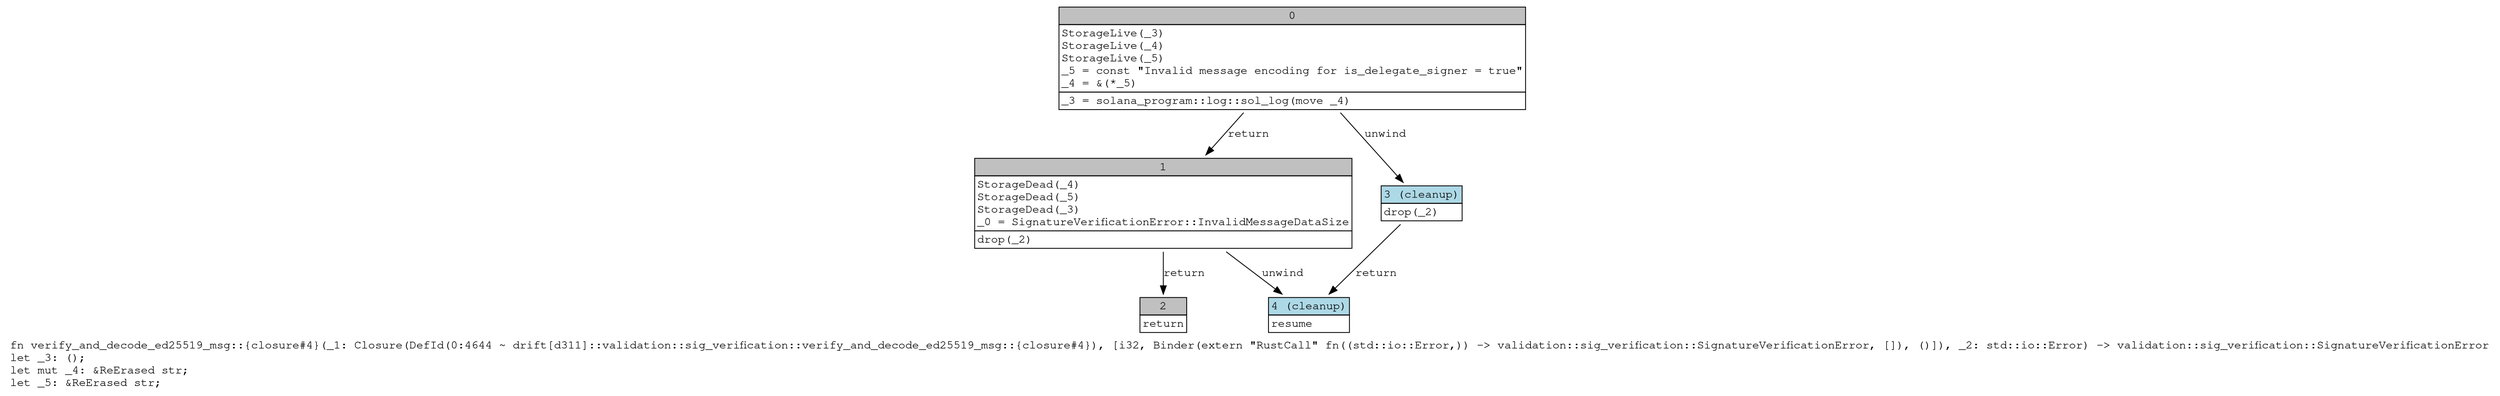 digraph Mir_0_4644 {
    graph [fontname="Courier, monospace"];
    node [fontname="Courier, monospace"];
    edge [fontname="Courier, monospace"];
    label=<fn verify_and_decode_ed25519_msg::{closure#4}(_1: Closure(DefId(0:4644 ~ drift[d311]::validation::sig_verification::verify_and_decode_ed25519_msg::{closure#4}), [i32, Binder(extern &quot;RustCall&quot; fn((std::io::Error,)) -&gt; validation::sig_verification::SignatureVerificationError, []), ()]), _2: std::io::Error) -&gt; validation::sig_verification::SignatureVerificationError<br align="left"/>let _3: ();<br align="left"/>let mut _4: &amp;ReErased str;<br align="left"/>let _5: &amp;ReErased str;<br align="left"/>>;
    bb0__0_4644 [shape="none", label=<<table border="0" cellborder="1" cellspacing="0"><tr><td bgcolor="gray" align="center" colspan="1">0</td></tr><tr><td align="left" balign="left">StorageLive(_3)<br/>StorageLive(_4)<br/>StorageLive(_5)<br/>_5 = const &quot;Invalid message encoding for is_delegate_signer = true&quot;<br/>_4 = &amp;(*_5)<br/></td></tr><tr><td align="left">_3 = solana_program::log::sol_log(move _4)</td></tr></table>>];
    bb1__0_4644 [shape="none", label=<<table border="0" cellborder="1" cellspacing="0"><tr><td bgcolor="gray" align="center" colspan="1">1</td></tr><tr><td align="left" balign="left">StorageDead(_4)<br/>StorageDead(_5)<br/>StorageDead(_3)<br/>_0 = SignatureVerificationError::InvalidMessageDataSize<br/></td></tr><tr><td align="left">drop(_2)</td></tr></table>>];
    bb2__0_4644 [shape="none", label=<<table border="0" cellborder="1" cellspacing="0"><tr><td bgcolor="gray" align="center" colspan="1">2</td></tr><tr><td align="left">return</td></tr></table>>];
    bb3__0_4644 [shape="none", label=<<table border="0" cellborder="1" cellspacing="0"><tr><td bgcolor="lightblue" align="center" colspan="1">3 (cleanup)</td></tr><tr><td align="left">drop(_2)</td></tr></table>>];
    bb4__0_4644 [shape="none", label=<<table border="0" cellborder="1" cellspacing="0"><tr><td bgcolor="lightblue" align="center" colspan="1">4 (cleanup)</td></tr><tr><td align="left">resume</td></tr></table>>];
    bb0__0_4644 -> bb1__0_4644 [label="return"];
    bb0__0_4644 -> bb3__0_4644 [label="unwind"];
    bb1__0_4644 -> bb2__0_4644 [label="return"];
    bb1__0_4644 -> bb4__0_4644 [label="unwind"];
    bb3__0_4644 -> bb4__0_4644 [label="return"];
}
